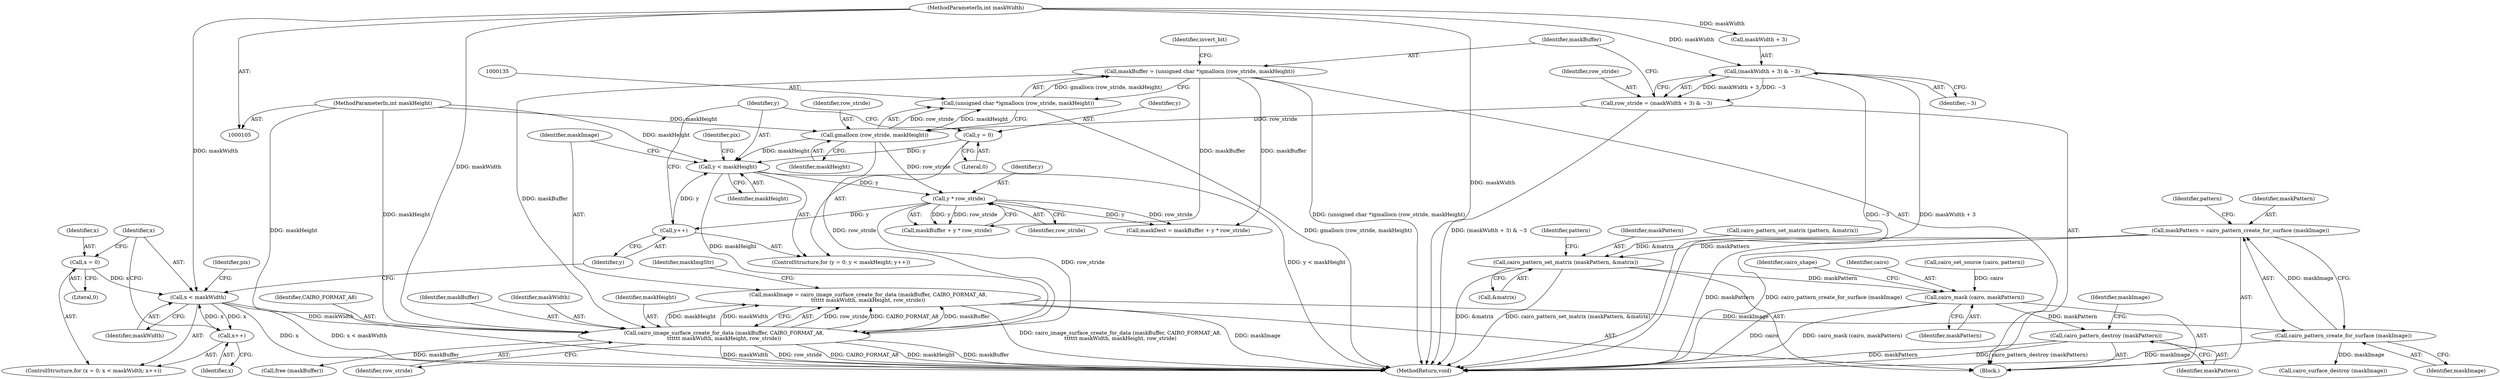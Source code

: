 digraph "0_poppler_7b2d314a61fd0e12f47c62996cb49ec0d1ba747a_2@API" {
"1000293" [label="(Call,maskPattern = cairo_pattern_create_for_surface (maskImage))"];
"1000295" [label="(Call,cairo_pattern_create_for_surface (maskImage))"];
"1000199" [label="(Call,maskImage = cairo_image_surface_create_for_data (maskBuffer, CAIRO_FORMAT_A8,\n\t\t\t\t\t\t maskWidth, maskHeight, row_stride))"];
"1000201" [label="(Call,cairo_image_surface_create_for_data (maskBuffer, CAIRO_FORMAT_A8,\n\t\t\t\t\t\t maskWidth, maskHeight, row_stride))"];
"1000132" [label="(Call,maskBuffer = (unsigned char *)gmallocn (row_stride, maskHeight))"];
"1000134" [label="(Call,(unsigned char *)gmallocn (row_stride, maskHeight))"];
"1000136" [label="(Call,gmallocn (row_stride, maskHeight))"];
"1000124" [label="(Call,row_stride = (maskWidth + 3) & ~3)"];
"1000126" [label="(Call,(maskWidth + 3) & ~3)"];
"1000113" [label="(MethodParameterIn,int maskWidth)"];
"1000114" [label="(MethodParameterIn,int maskHeight)"];
"1000176" [label="(Call,x < maskWidth)"];
"1000179" [label="(Call,x++)"];
"1000173" [label="(Call,x = 0)"];
"1000156" [label="(Call,y < maskHeight)"];
"1000159" [label="(Call,y++)"];
"1000169" [label="(Call,y * row_stride)"];
"1000153" [label="(Call,y = 0)"];
"1000325" [label="(Call,cairo_pattern_set_matrix (maskPattern, &matrix))"];
"1000335" [label="(Call,cairo_mask (cairo, maskPattern))"];
"1000349" [label="(Call,cairo_pattern_destroy (maskPattern))"];
"1000327" [label="(Call,&matrix)"];
"1000337" [label="(Identifier,maskPattern)"];
"1000336" [label="(Identifier,cairo)"];
"1000175" [label="(Literal,0)"];
"1000157" [label="(Identifier,y)"];
"1000154" [label="(Identifier,y)"];
"1000296" [label="(Identifier,maskImage)"];
"1000321" [label="(Call,cairo_pattern_set_matrix (pattern, &matrix))"];
"1000180" [label="(Identifier,x)"];
"1000294" [label="(Identifier,maskPattern)"];
"1000138" [label="(Identifier,maskHeight)"];
"1000363" [label="(MethodReturn,void)"];
"1000200" [label="(Identifier,maskImage)"];
"1000153" [label="(Call,y = 0)"];
"1000330" [label="(Identifier,pattern)"];
"1000156" [label="(Call,y < maskHeight)"];
"1000163" [label="(Identifier,pix)"];
"1000173" [label="(Call,x = 0)"];
"1000155" [label="(Literal,0)"];
"1000136" [label="(Call,gmallocn (row_stride, maskHeight))"];
"1000203" [label="(Identifier,CAIRO_FORMAT_A8)"];
"1000325" [label="(Call,cairo_pattern_set_matrix (maskPattern, &matrix))"];
"1000359" [label="(Call,free (maskBuffer))"];
"1000176" [label="(Call,x < maskWidth)"];
"1000170" [label="(Identifier,y)"];
"1000332" [label="(Call,cairo_set_source (cairo, pattern))"];
"1000177" [label="(Identifier,x)"];
"1000172" [label="(ControlStructure,for (x = 0; x < maskWidth; x++))"];
"1000113" [label="(MethodParameterIn,int maskWidth)"];
"1000206" [label="(Identifier,row_stride)"];
"1000351" [label="(Call,cairo_surface_destroy (maskImage))"];
"1000147" [label="(Identifier,invert_bit)"];
"1000160" [label="(Identifier,y)"];
"1000169" [label="(Call,y * row_stride)"];
"1000174" [label="(Identifier,x)"];
"1000349" [label="(Call,cairo_pattern_destroy (maskPattern))"];
"1000165" [label="(Call,maskDest = maskBuffer + y * row_stride)"];
"1000185" [label="(Identifier,pix)"];
"1000133" [label="(Identifier,maskBuffer)"];
"1000202" [label="(Identifier,maskBuffer)"];
"1000134" [label="(Call,(unsigned char *)gmallocn (row_stride, maskHeight))"];
"1000339" [label="(Identifier,cairo_shape)"];
"1000152" [label="(ControlStructure,for (y = 0; y < maskHeight; y++))"];
"1000326" [label="(Identifier,maskPattern)"];
"1000126" [label="(Call,(maskWidth + 3) & ~3)"];
"1000199" [label="(Call,maskImage = cairo_image_surface_create_for_data (maskBuffer, CAIRO_FORMAT_A8,\n\t\t\t\t\t\t maskWidth, maskHeight, row_stride))"];
"1000201" [label="(Call,cairo_image_surface_create_for_data (maskBuffer, CAIRO_FORMAT_A8,\n\t\t\t\t\t\t maskWidth, maskHeight, row_stride))"];
"1000132" [label="(Call,maskBuffer = (unsigned char *)gmallocn (row_stride, maskHeight))"];
"1000125" [label="(Identifier,row_stride)"];
"1000116" [label="(Block,)"];
"1000178" [label="(Identifier,maskWidth)"];
"1000158" [label="(Identifier,maskHeight)"];
"1000167" [label="(Call,maskBuffer + y * row_stride)"];
"1000137" [label="(Identifier,row_stride)"];
"1000204" [label="(Identifier,maskWidth)"];
"1000127" [label="(Call,maskWidth + 3)"];
"1000295" [label="(Call,cairo_pattern_create_for_surface (maskImage))"];
"1000114" [label="(MethodParameterIn,int maskHeight)"];
"1000171" [label="(Identifier,row_stride)"];
"1000352" [label="(Identifier,maskImage)"];
"1000130" [label="(Identifier,~3)"];
"1000159" [label="(Call,y++)"];
"1000335" [label="(Call,cairo_mask (cairo, maskPattern))"];
"1000208" [label="(Identifier,maskImgStr)"];
"1000299" [label="(Identifier,pattern)"];
"1000179" [label="(Call,x++)"];
"1000205" [label="(Identifier,maskHeight)"];
"1000124" [label="(Call,row_stride = (maskWidth + 3) & ~3)"];
"1000293" [label="(Call,maskPattern = cairo_pattern_create_for_surface (maskImage))"];
"1000350" [label="(Identifier,maskPattern)"];
"1000293" -> "1000116"  [label="AST: "];
"1000293" -> "1000295"  [label="CFG: "];
"1000294" -> "1000293"  [label="AST: "];
"1000295" -> "1000293"  [label="AST: "];
"1000299" -> "1000293"  [label="CFG: "];
"1000293" -> "1000363"  [label="DDG: maskPattern"];
"1000293" -> "1000363"  [label="DDG: cairo_pattern_create_for_surface (maskImage)"];
"1000295" -> "1000293"  [label="DDG: maskImage"];
"1000293" -> "1000325"  [label="DDG: maskPattern"];
"1000295" -> "1000296"  [label="CFG: "];
"1000296" -> "1000295"  [label="AST: "];
"1000295" -> "1000363"  [label="DDG: maskImage"];
"1000199" -> "1000295"  [label="DDG: maskImage"];
"1000295" -> "1000351"  [label="DDG: maskImage"];
"1000199" -> "1000116"  [label="AST: "];
"1000199" -> "1000201"  [label="CFG: "];
"1000200" -> "1000199"  [label="AST: "];
"1000201" -> "1000199"  [label="AST: "];
"1000208" -> "1000199"  [label="CFG: "];
"1000199" -> "1000363"  [label="DDG: cairo_image_surface_create_for_data (maskBuffer, CAIRO_FORMAT_A8,\n\t\t\t\t\t\t maskWidth, maskHeight, row_stride)"];
"1000199" -> "1000363"  [label="DDG: maskImage"];
"1000201" -> "1000199"  [label="DDG: row_stride"];
"1000201" -> "1000199"  [label="DDG: CAIRO_FORMAT_A8"];
"1000201" -> "1000199"  [label="DDG: maskBuffer"];
"1000201" -> "1000199"  [label="DDG: maskHeight"];
"1000201" -> "1000199"  [label="DDG: maskWidth"];
"1000201" -> "1000206"  [label="CFG: "];
"1000202" -> "1000201"  [label="AST: "];
"1000203" -> "1000201"  [label="AST: "];
"1000204" -> "1000201"  [label="AST: "];
"1000205" -> "1000201"  [label="AST: "];
"1000206" -> "1000201"  [label="AST: "];
"1000201" -> "1000363"  [label="DDG: row_stride"];
"1000201" -> "1000363"  [label="DDG: CAIRO_FORMAT_A8"];
"1000201" -> "1000363"  [label="DDG: maskHeight"];
"1000201" -> "1000363"  [label="DDG: maskBuffer"];
"1000201" -> "1000363"  [label="DDG: maskWidth"];
"1000132" -> "1000201"  [label="DDG: maskBuffer"];
"1000176" -> "1000201"  [label="DDG: maskWidth"];
"1000113" -> "1000201"  [label="DDG: maskWidth"];
"1000156" -> "1000201"  [label="DDG: maskHeight"];
"1000114" -> "1000201"  [label="DDG: maskHeight"];
"1000169" -> "1000201"  [label="DDG: row_stride"];
"1000136" -> "1000201"  [label="DDG: row_stride"];
"1000201" -> "1000359"  [label="DDG: maskBuffer"];
"1000132" -> "1000116"  [label="AST: "];
"1000132" -> "1000134"  [label="CFG: "];
"1000133" -> "1000132"  [label="AST: "];
"1000134" -> "1000132"  [label="AST: "];
"1000147" -> "1000132"  [label="CFG: "];
"1000132" -> "1000363"  [label="DDG: (unsigned char *)gmallocn (row_stride, maskHeight)"];
"1000134" -> "1000132"  [label="DDG: gmallocn (row_stride, maskHeight)"];
"1000132" -> "1000165"  [label="DDG: maskBuffer"];
"1000132" -> "1000167"  [label="DDG: maskBuffer"];
"1000134" -> "1000136"  [label="CFG: "];
"1000135" -> "1000134"  [label="AST: "];
"1000136" -> "1000134"  [label="AST: "];
"1000134" -> "1000363"  [label="DDG: gmallocn (row_stride, maskHeight)"];
"1000136" -> "1000134"  [label="DDG: row_stride"];
"1000136" -> "1000134"  [label="DDG: maskHeight"];
"1000136" -> "1000138"  [label="CFG: "];
"1000137" -> "1000136"  [label="AST: "];
"1000138" -> "1000136"  [label="AST: "];
"1000124" -> "1000136"  [label="DDG: row_stride"];
"1000114" -> "1000136"  [label="DDG: maskHeight"];
"1000136" -> "1000156"  [label="DDG: maskHeight"];
"1000136" -> "1000169"  [label="DDG: row_stride"];
"1000124" -> "1000116"  [label="AST: "];
"1000124" -> "1000126"  [label="CFG: "];
"1000125" -> "1000124"  [label="AST: "];
"1000126" -> "1000124"  [label="AST: "];
"1000133" -> "1000124"  [label="CFG: "];
"1000124" -> "1000363"  [label="DDG: (maskWidth + 3) & ~3"];
"1000126" -> "1000124"  [label="DDG: maskWidth + 3"];
"1000126" -> "1000124"  [label="DDG: ~3"];
"1000126" -> "1000130"  [label="CFG: "];
"1000127" -> "1000126"  [label="AST: "];
"1000130" -> "1000126"  [label="AST: "];
"1000126" -> "1000363"  [label="DDG: ~3"];
"1000126" -> "1000363"  [label="DDG: maskWidth + 3"];
"1000113" -> "1000126"  [label="DDG: maskWidth"];
"1000113" -> "1000105"  [label="AST: "];
"1000113" -> "1000363"  [label="DDG: maskWidth"];
"1000113" -> "1000127"  [label="DDG: maskWidth"];
"1000113" -> "1000176"  [label="DDG: maskWidth"];
"1000114" -> "1000105"  [label="AST: "];
"1000114" -> "1000363"  [label="DDG: maskHeight"];
"1000114" -> "1000156"  [label="DDG: maskHeight"];
"1000176" -> "1000172"  [label="AST: "];
"1000176" -> "1000178"  [label="CFG: "];
"1000177" -> "1000176"  [label="AST: "];
"1000178" -> "1000176"  [label="AST: "];
"1000185" -> "1000176"  [label="CFG: "];
"1000160" -> "1000176"  [label="CFG: "];
"1000176" -> "1000363"  [label="DDG: x < maskWidth"];
"1000176" -> "1000363"  [label="DDG: x"];
"1000179" -> "1000176"  [label="DDG: x"];
"1000173" -> "1000176"  [label="DDG: x"];
"1000176" -> "1000179"  [label="DDG: x"];
"1000179" -> "1000172"  [label="AST: "];
"1000179" -> "1000180"  [label="CFG: "];
"1000180" -> "1000179"  [label="AST: "];
"1000177" -> "1000179"  [label="CFG: "];
"1000173" -> "1000172"  [label="AST: "];
"1000173" -> "1000175"  [label="CFG: "];
"1000174" -> "1000173"  [label="AST: "];
"1000175" -> "1000173"  [label="AST: "];
"1000177" -> "1000173"  [label="CFG: "];
"1000156" -> "1000152"  [label="AST: "];
"1000156" -> "1000158"  [label="CFG: "];
"1000157" -> "1000156"  [label="AST: "];
"1000158" -> "1000156"  [label="AST: "];
"1000163" -> "1000156"  [label="CFG: "];
"1000200" -> "1000156"  [label="CFG: "];
"1000156" -> "1000363"  [label="DDG: y < maskHeight"];
"1000159" -> "1000156"  [label="DDG: y"];
"1000153" -> "1000156"  [label="DDG: y"];
"1000156" -> "1000169"  [label="DDG: y"];
"1000159" -> "1000152"  [label="AST: "];
"1000159" -> "1000160"  [label="CFG: "];
"1000160" -> "1000159"  [label="AST: "];
"1000157" -> "1000159"  [label="CFG: "];
"1000169" -> "1000159"  [label="DDG: y"];
"1000169" -> "1000167"  [label="AST: "];
"1000169" -> "1000171"  [label="CFG: "];
"1000170" -> "1000169"  [label="AST: "];
"1000171" -> "1000169"  [label="AST: "];
"1000167" -> "1000169"  [label="CFG: "];
"1000169" -> "1000165"  [label="DDG: y"];
"1000169" -> "1000165"  [label="DDG: row_stride"];
"1000169" -> "1000167"  [label="DDG: y"];
"1000169" -> "1000167"  [label="DDG: row_stride"];
"1000153" -> "1000152"  [label="AST: "];
"1000153" -> "1000155"  [label="CFG: "];
"1000154" -> "1000153"  [label="AST: "];
"1000155" -> "1000153"  [label="AST: "];
"1000157" -> "1000153"  [label="CFG: "];
"1000325" -> "1000116"  [label="AST: "];
"1000325" -> "1000327"  [label="CFG: "];
"1000326" -> "1000325"  [label="AST: "];
"1000327" -> "1000325"  [label="AST: "];
"1000330" -> "1000325"  [label="CFG: "];
"1000325" -> "1000363"  [label="DDG: cairo_pattern_set_matrix (maskPattern, &matrix)"];
"1000325" -> "1000363"  [label="DDG: &matrix"];
"1000321" -> "1000325"  [label="DDG: &matrix"];
"1000325" -> "1000335"  [label="DDG: maskPattern"];
"1000335" -> "1000116"  [label="AST: "];
"1000335" -> "1000337"  [label="CFG: "];
"1000336" -> "1000335"  [label="AST: "];
"1000337" -> "1000335"  [label="AST: "];
"1000339" -> "1000335"  [label="CFG: "];
"1000335" -> "1000363"  [label="DDG: cairo"];
"1000335" -> "1000363"  [label="DDG: cairo_mask (cairo, maskPattern)"];
"1000332" -> "1000335"  [label="DDG: cairo"];
"1000335" -> "1000349"  [label="DDG: maskPattern"];
"1000349" -> "1000116"  [label="AST: "];
"1000349" -> "1000350"  [label="CFG: "];
"1000350" -> "1000349"  [label="AST: "];
"1000352" -> "1000349"  [label="CFG: "];
"1000349" -> "1000363"  [label="DDG: cairo_pattern_destroy (maskPattern)"];
"1000349" -> "1000363"  [label="DDG: maskPattern"];
}
